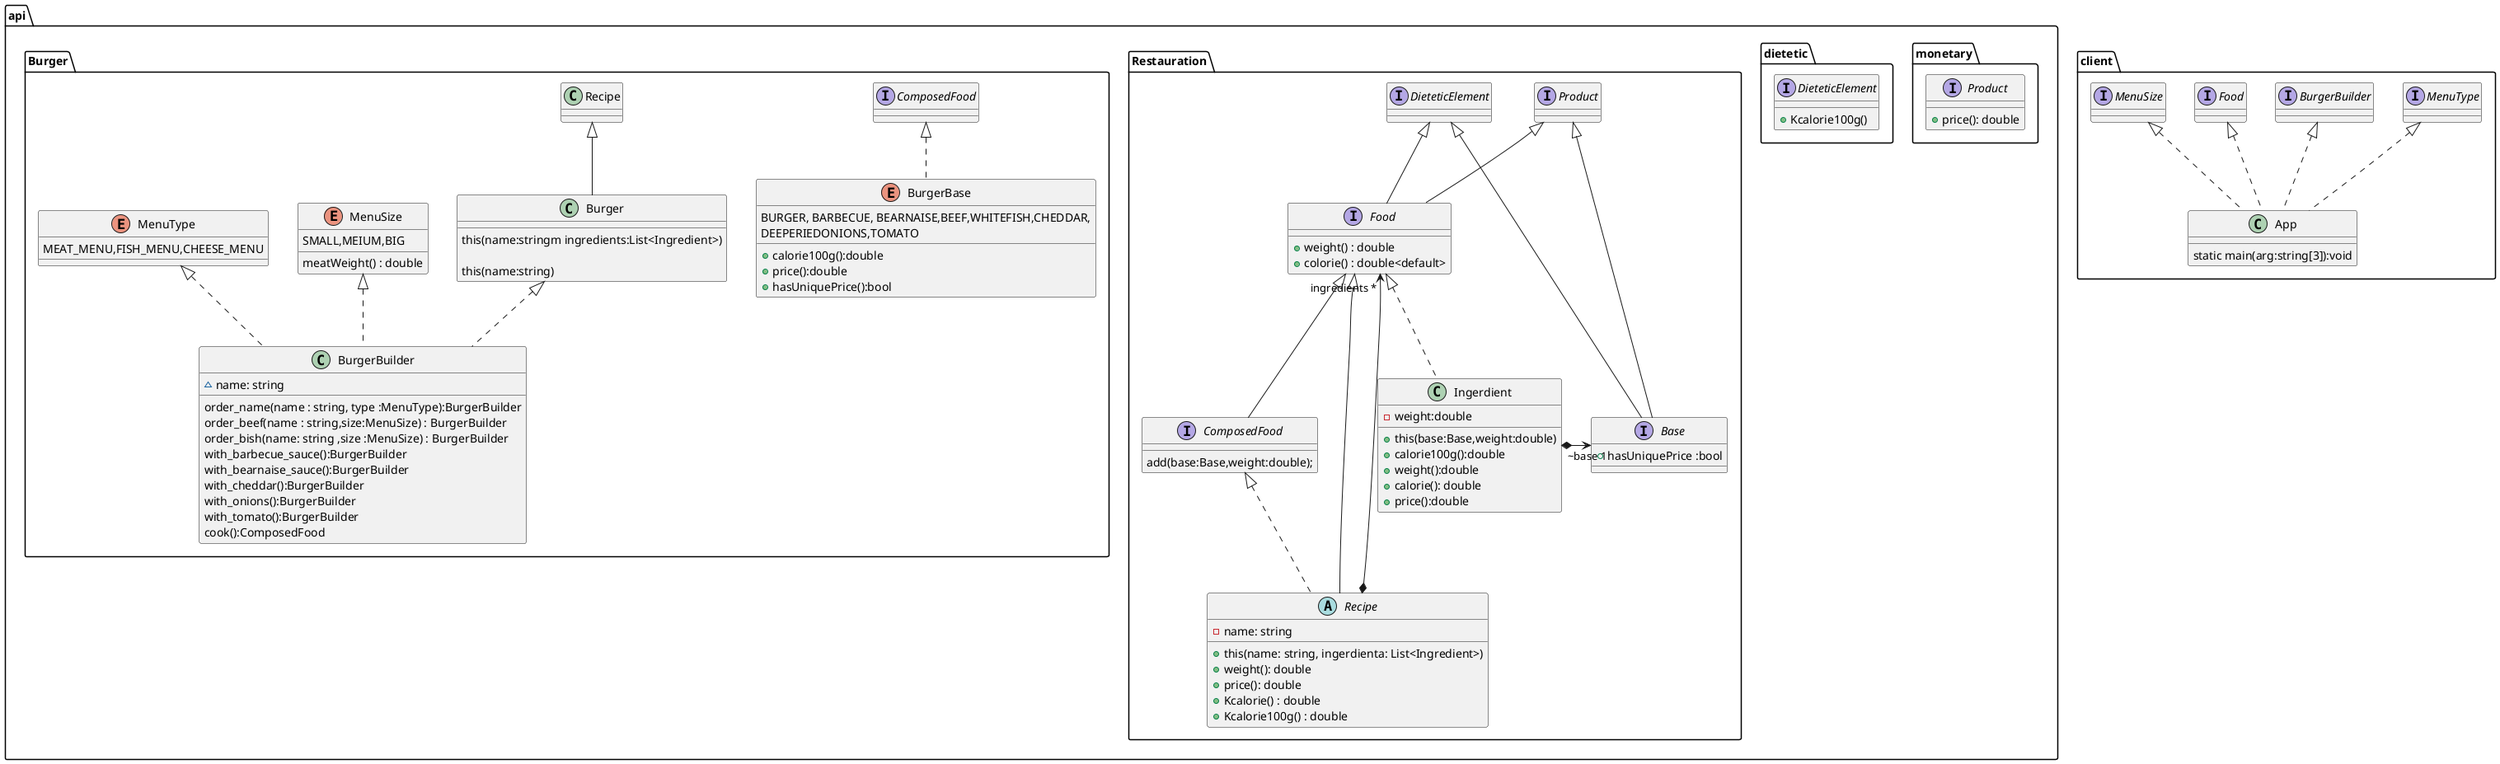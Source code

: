 @startuml classdiagram


 package api {
    package monetary {
        interface Product {
            + price(): double
        }      
    }
    package dietetic{
        Interface DieteticElement {
            + Kcalorie100g()
        }
    }
    package Restauration{
        Interface Food extends Product, DieteticElement{
         + weight() : double
         + colorie() : double<default>

        }
        Interface Base extends DieteticElement , Product{
           + hasUniquePrice :bool
       }
       Class Ingerdient implements Food {
            - weight:double
            + this(base:Base,weight:double)
            + calorie100g():double
            + weight():double
            + calorie(): double
            + price():double
            
       }
       Ingerdient *-> "~base 1" Base
     
       abstract class Recipe  extends Food implements ComposedFood {
            - name: string
            + this(name: string, ingerdienta: List<Ingredient>)
            + weight(): double
            + price(): double
            + Kcalorie() : double 
            + Kcalorie100g() : double 
        }
         
       Recipe *-> "ingredients *" Food
       Interface ComposedFood extends Food{
           add(base:Base,weight:double);
       }
       
       
    }
    
    package Burger {
        enum BurgerBase implements ComposedFood{
            BURGER, BARBECUE, BEARNAISE,BEEF,WHITEFISH,CHEDDAR,
            DEEPERIEDONIONS,TOMATO 
            + calorie100g():double
            + price():double
            + hasUniquePrice():bool
        }


        Class Burger extends Recipe  {
          this(name:stringm ingredients:List<Ingredient>)
     
        }

        Enum MenuSize{
            SMALL,MEIUM,BIG
            meatWeight() : double


        }

        Enum MenuType{
            MEAT_MENU,FISH_MENU,CHEESE_MENU
        }

        Class BurgerBuilder implements MenuSize,MenuType,Burger{
            ~name: string 
            order_name(name : string, type :MenuType):BurgerBuilder
            order_beef(name : string,size:MenuSize) : BurgerBuilder
            order_bish(name: string ,size :MenuSize) : BurgerBuilder
            with_barbecue_sauce():BurgerBuilder
            with_bearnaise_sauce():BurgerBuilder
            with_cheddar():BurgerBuilder
            with_onions():BurgerBuilder
            with_tomato():BurgerBuilder
            cook():ComposedFood
        


        }
        Class Burger {
            this(name:string)
        }
  
        
    }
    
}
package client {
    class App implements MenuType,BurgerBuilder,Food,MenuSize{
       static main(arg:string[3]):void
    }
}

 

@enduml
